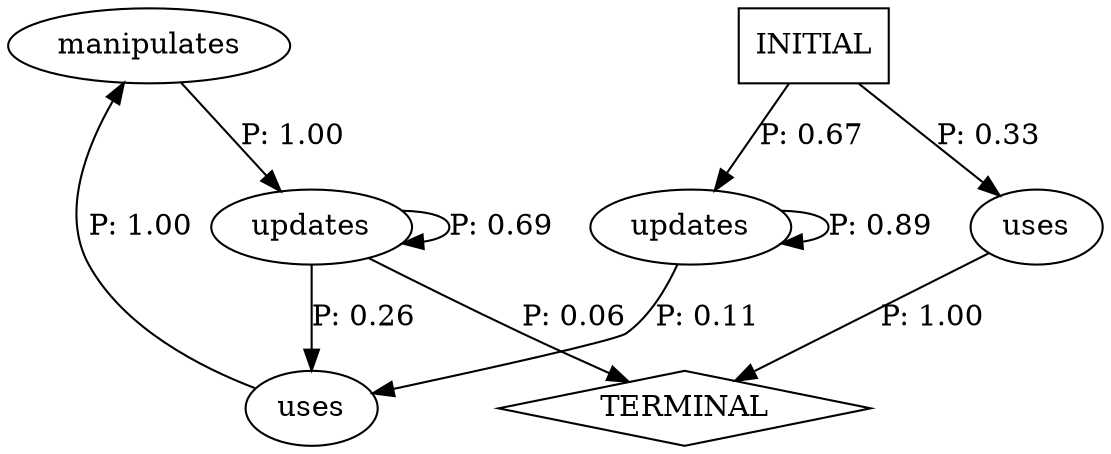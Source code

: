digraph G {
  0 [label="manipulates"];
  1 [label="updates"];
  2 [label="updates"];
  3 [label="uses"];
  4 [label="uses"];
  5 [label="TERMINAL",shape=diamond];
  6 [label="INITIAL",shape=box];
0->2 [label="P: 1.00"];
1->1 [label="P: 0.89"];
1->3 [label="P: 0.11"];
2->2 [label="P: 0.69"];
2->3 [label="P: 0.26"];
2->5 [label="P: 0.06"];
3->0 [label="P: 1.00"];
4->5 [label="P: 1.00"];
6->1 [label="P: 0.67"];
6->4 [label="P: 0.33"];
}
